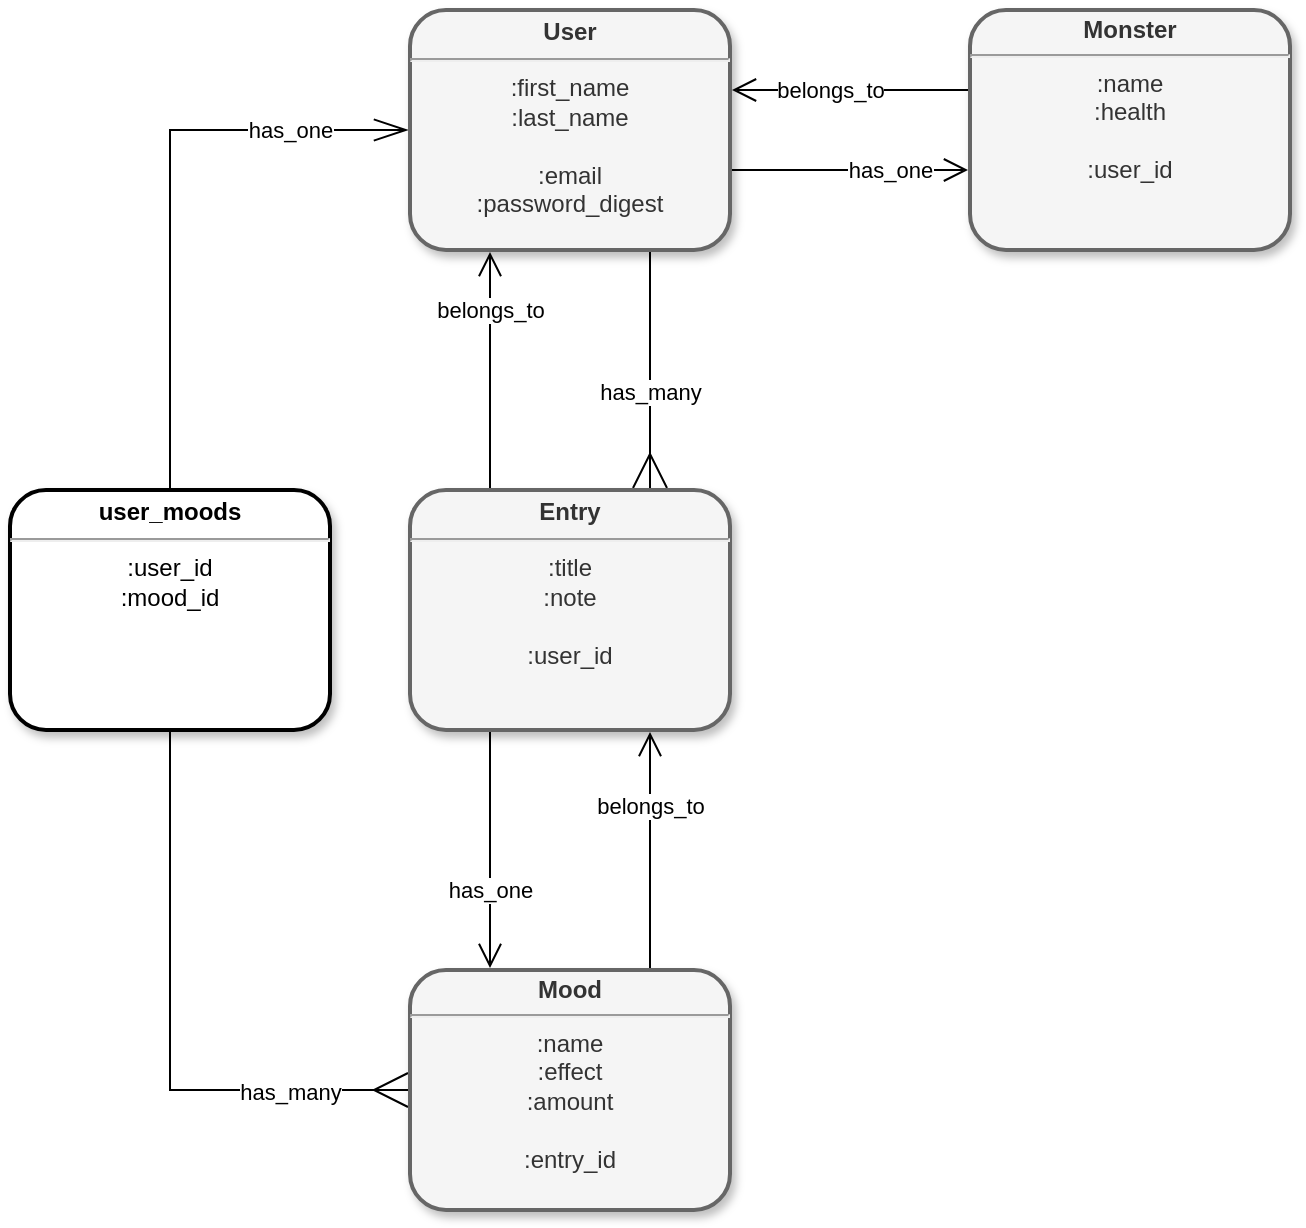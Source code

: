 <mxfile version="14.2.4" type="embed">
    <diagram id="RYIWCqvo5ib80Qj71-xO" name="Page-1">
        <mxGraphModel dx="336" dy="653" grid="1" gridSize="10" guides="1" tooltips="0" connect="1" arrows="1" fold="1" page="1" pageScale="1" pageWidth="1100" pageHeight="850" math="0" shadow="0">
            <root>
                <mxCell id="0"/>
                <mxCell id="1" parent="0"/>
                <mxCell id="BWyOHfadWM58S0qas0ry-14" style="edgeStyle=orthogonalEdgeStyle;rounded=0;orthogonalLoop=1;jettySize=auto;html=1;endArrow=open;endFill=0;endSize=10;" parent="1" source="BWyOHfadWM58S0qas0ry-3" target="BWyOHfadWM58S0qas0ry-7" edge="1">
                    <mxGeometry relative="1" as="geometry">
                        <Array as="points">
                            <mxPoint x="660" y="200"/>
                            <mxPoint x="660" y="200"/>
                        </Array>
                    </mxGeometry>
                </mxCell>
                <mxCell id="BWyOHfadWM58S0qas0ry-23" value="has_one" style="edgeLabel;html=1;align=center;verticalAlign=middle;resizable=0;points=[];" parent="BWyOHfadWM58S0qas0ry-14" vertex="1" connectable="0">
                    <mxGeometry x="-0.006" y="-4" relative="1" as="geometry">
                        <mxPoint x="20.67" y="-4" as="offset"/>
                    </mxGeometry>
                </mxCell>
                <mxCell id="BWyOHfadWM58S0qas0ry-15" style="edgeStyle=orthogonalEdgeStyle;rounded=0;orthogonalLoop=1;jettySize=auto;html=1;endArrow=ERmany;endFill=0;endSize=15;" parent="1" source="BWyOHfadWM58S0qas0ry-3" target="BWyOHfadWM58S0qas0ry-12" edge="1">
                    <mxGeometry relative="1" as="geometry">
                        <Array as="points">
                            <mxPoint x="550" y="290"/>
                            <mxPoint x="550" y="290"/>
                        </Array>
                    </mxGeometry>
                </mxCell>
                <mxCell id="BWyOHfadWM58S0qas0ry-24" value="has_many" style="edgeLabel;html=1;align=center;verticalAlign=middle;resizable=0;points=[];" parent="BWyOHfadWM58S0qas0ry-15" vertex="1" connectable="0">
                    <mxGeometry x="0.345" relative="1" as="geometry">
                        <mxPoint y="-10.17" as="offset"/>
                    </mxGeometry>
                </mxCell>
                <mxCell id="BWyOHfadWM58S0qas0ry-28" style="rounded=0;orthogonalLoop=1;jettySize=auto;html=1;startArrow=openThin;startFill=0;startSize=15;endArrow=ERmany;endFill=0;endSize=15;jumpStyle=gap;entryX=0;entryY=0.5;entryDx=0;entryDy=0;edgeStyle=elbowEdgeStyle;targetPerimeterSpacing=0;" parent="1" target="BWyOHfadWM58S0qas0ry-13" edge="1">
                    <mxGeometry relative="1" as="geometry">
                        <mxPoint x="429" y="180" as="sourcePoint"/>
                        <Array as="points">
                            <mxPoint x="310" y="370"/>
                            <mxPoint x="390" y="390"/>
                            <mxPoint x="350" y="420"/>
                        </Array>
                    </mxGeometry>
                </mxCell>
                <mxCell id="BWyOHfadWM58S0qas0ry-30" value="has_one" style="edgeLabel;html=1;align=center;verticalAlign=middle;resizable=0;points=[];" parent="BWyOHfadWM58S0qas0ry-28" vertex="1" connectable="0">
                    <mxGeometry x="-0.712" y="1" relative="1" as="geometry">
                        <mxPoint x="44.33" y="-1" as="offset"/>
                    </mxGeometry>
                </mxCell>
                <mxCell id="BWyOHfadWM58S0qas0ry-31" value="has_many" style="edgeLabel;html=1;align=center;verticalAlign=middle;resizable=0;points=[];" parent="BWyOHfadWM58S0qas0ry-28" vertex="1" connectable="0">
                    <mxGeometry x="0.78" y="-1" relative="1" as="geometry">
                        <mxPoint x="19.83" as="offset"/>
                    </mxGeometry>
                </mxCell>
                <mxCell id="BWyOHfadWM58S0qas0ry-3" value="&lt;p style=&quot;margin: 4px 0px 0px; font-size: 12px;&quot;&gt;&lt;b style=&quot;font-size: 12px;&quot;&gt;User&lt;/b&gt;&lt;/p&gt;&lt;hr style=&quot;font-size: 12px;&quot;&gt;:first_name&lt;br style=&quot;font-size: 12px;&quot;&gt;:last_name&lt;br style=&quot;font-size: 12px;&quot;&gt;&lt;br style=&quot;font-size: 12px;&quot;&gt;:email&lt;br style=&quot;font-size: 12px;&quot;&gt;:password_digest&lt;br style=&quot;font-size: 12px;&quot;&gt;&lt;p style=&quot;font-size: 12px;&quot;&gt;&lt;/p&gt;" style="verticalAlign=middle;align=center;overflow=fill;fontSize=12;fontFamily=Helvetica;html=1;perimeterSpacing=1;rounded=1;glass=0;shadow=1;sketch=0;strokeWidth=2;fillColor=#f5f5f5;strokeColor=#666666;fontColor=#333333;" parent="1" vertex="1">
                    <mxGeometry x="430" y="120" width="160" height="120" as="geometry"/>
                </mxCell>
                <mxCell id="BWyOHfadWM58S0qas0ry-19" style="edgeStyle=orthogonalEdgeStyle;rounded=0;orthogonalLoop=1;jettySize=auto;html=1;endArrow=open;endFill=0;endSize=10;" parent="1" source="BWyOHfadWM58S0qas0ry-7" target="BWyOHfadWM58S0qas0ry-3" edge="1">
                    <mxGeometry relative="1" as="geometry">
                        <Array as="points">
                            <mxPoint x="670" y="160"/>
                            <mxPoint x="670" y="160"/>
                        </Array>
                    </mxGeometry>
                </mxCell>
                <mxCell id="BWyOHfadWM58S0qas0ry-22" value="belongs_to" style="edgeLabel;html=1;align=center;verticalAlign=middle;resizable=0;points=[];" parent="BWyOHfadWM58S0qas0ry-19" vertex="1" connectable="0">
                    <mxGeometry x="-0.319" y="-1" relative="1" as="geometry">
                        <mxPoint x="-29" y="1" as="offset"/>
                    </mxGeometry>
                </mxCell>
                <mxCell id="BWyOHfadWM58S0qas0ry-7" value="&lt;p style=&quot;margin: 4px 0px 0px; line-height: 100%; font-size: 12px;&quot;&gt;&lt;b style=&quot;font-size: 12px;&quot;&gt;Monster&lt;/b&gt;&lt;/p&gt;&lt;hr style=&quot;font-size: 12px;&quot;&gt;:name&lt;br style=&quot;font-size: 12px;&quot;&gt;:health&lt;br style=&quot;font-size: 12px;&quot;&gt;&lt;br style=&quot;font-size: 12px;&quot;&gt;:user_id" style="verticalAlign=middle;align=center;overflow=fill;fontSize=12;fontFamily=Helvetica;html=1;perimeterSpacing=1;rounded=1;glass=0;shadow=1;sketch=0;strokeWidth=2;fillColor=#f5f5f5;strokeColor=#666666;fontColor=#333333;" parent="1" vertex="1">
                    <mxGeometry x="710" y="120" width="160" height="120" as="geometry"/>
                </mxCell>
                <mxCell id="BWyOHfadWM58S0qas0ry-16" style="edgeStyle=orthogonalEdgeStyle;rounded=0;orthogonalLoop=1;jettySize=auto;html=1;endArrow=open;endFill=0;endSize=10;" parent="1" source="BWyOHfadWM58S0qas0ry-12" target="BWyOHfadWM58S0qas0ry-13" edge="1">
                    <mxGeometry relative="1" as="geometry">
                        <Array as="points">
                            <mxPoint x="470" y="550"/>
                            <mxPoint x="470" y="550"/>
                        </Array>
                    </mxGeometry>
                </mxCell>
                <mxCell id="BWyOHfadWM58S0qas0ry-17" value="has_one" style="edgeLabel;html=1;align=center;verticalAlign=middle;resizable=0;points=[];" parent="BWyOHfadWM58S0qas0ry-16" vertex="1" connectable="0">
                    <mxGeometry x="-0.051" relative="1" as="geometry">
                        <mxPoint y="23.17" as="offset"/>
                    </mxGeometry>
                </mxCell>
                <mxCell id="BWyOHfadWM58S0qas0ry-20" style="edgeStyle=orthogonalEdgeStyle;rounded=0;orthogonalLoop=1;jettySize=auto;html=1;endArrow=open;endFill=0;endSize=10;" parent="1" source="BWyOHfadWM58S0qas0ry-12" target="BWyOHfadWM58S0qas0ry-3" edge="1">
                    <mxGeometry relative="1" as="geometry">
                        <Array as="points">
                            <mxPoint x="470" y="310"/>
                            <mxPoint x="470" y="310"/>
                        </Array>
                    </mxGeometry>
                </mxCell>
                <mxCell id="BWyOHfadWM58S0qas0ry-25" value="belongs_to" style="edgeLabel;html=1;align=center;verticalAlign=middle;resizable=0;points=[];" parent="BWyOHfadWM58S0qas0ry-20" vertex="1" connectable="0">
                    <mxGeometry x="-0.104" relative="1" as="geometry">
                        <mxPoint y="-36.5" as="offset"/>
                    </mxGeometry>
                </mxCell>
                <mxCell id="BWyOHfadWM58S0qas0ry-12" value="&lt;p style=&quot;margin: 4px 0px 0px; font-size: 12px;&quot;&gt;&lt;b style=&quot;font-size: 12px;&quot;&gt;Entry&lt;/b&gt;&lt;/p&gt;&lt;hr style=&quot;font-size: 12px;&quot;&gt;:title&lt;br style=&quot;font-size: 12px;&quot;&gt;:note&lt;br style=&quot;font-size: 12px;&quot;&gt;&lt;br style=&quot;font-size: 12px;&quot;&gt;:user_id" style="verticalAlign=middle;align=center;overflow=fill;fontSize=12;fontFamily=Helvetica;html=1;perimeterSpacing=1;rounded=1;glass=0;shadow=1;sketch=0;strokeWidth=2;fillColor=#f5f5f5;strokeColor=#666666;fontColor=#333333;" parent="1" vertex="1">
                    <mxGeometry x="430" y="360" width="160" height="120" as="geometry"/>
                </mxCell>
                <mxCell id="BWyOHfadWM58S0qas0ry-21" style="edgeStyle=orthogonalEdgeStyle;rounded=0;orthogonalLoop=1;jettySize=auto;html=1;endArrow=open;endFill=0;endSize=10;" parent="1" source="BWyOHfadWM58S0qas0ry-13" target="BWyOHfadWM58S0qas0ry-12" edge="1">
                    <mxGeometry relative="1" as="geometry">
                        <Array as="points">
                            <mxPoint x="550" y="540"/>
                            <mxPoint x="550" y="540"/>
                        </Array>
                    </mxGeometry>
                </mxCell>
                <mxCell id="BWyOHfadWM58S0qas0ry-26" value="belongs_to" style="edgeLabel;html=1;align=center;verticalAlign=middle;resizable=0;points=[];" parent="BWyOHfadWM58S0qas0ry-21" vertex="1" connectable="0">
                    <mxGeometry x="0.376" relative="1" as="geometry">
                        <mxPoint as="offset"/>
                    </mxGeometry>
                </mxCell>
                <mxCell id="BWyOHfadWM58S0qas0ry-13" value="&lt;p style=&quot;margin: 4px 0px 0px; line-height: 100%; font-size: 12px;&quot;&gt;&lt;b style=&quot;font-size: 12px;&quot;&gt;Mood&lt;/b&gt;&lt;/p&gt;&lt;hr style=&quot;font-size: 12px;&quot;&gt;:name&lt;br style=&quot;font-size: 12px;&quot;&gt;:effect&lt;br style=&quot;font-size: 12px;&quot;&gt;:amount&lt;br style=&quot;font-size: 12px;&quot;&gt;&lt;br style=&quot;font-size: 12px;&quot;&gt;:entry_id" style="verticalAlign=middle;align=center;overflow=fill;fontSize=12;fontFamily=Helvetica;html=1;perimeterSpacing=1;rounded=1;glass=0;shadow=1;sketch=0;strokeWidth=2;fillColor=#f5f5f5;strokeColor=#666666;fontColor=#333333;" parent="1" vertex="1">
                    <mxGeometry x="430" y="600" width="160" height="120" as="geometry"/>
                </mxCell>
                <mxCell id="BWyOHfadWM58S0qas0ry-33" value="&lt;p style=&quot;margin: 4px 0px 0px ; font-size: 12px&quot;&gt;&lt;b&gt;user_moods&lt;/b&gt;&lt;/p&gt;&lt;hr&gt;:user_id&lt;br&gt;:mood_id" style="verticalAlign=middle;align=center;overflow=fill;fontSize=12;fontFamily=Helvetica;html=1;perimeterSpacing=1;rounded=1;glass=0;shadow=1;sketch=0;strokeWidth=2;" parent="1" vertex="1">
                    <mxGeometry x="230" y="360" width="160" height="120" as="geometry"/>
                </mxCell>
            </root>
        </mxGraphModel>
    </diagram>
</mxfile>